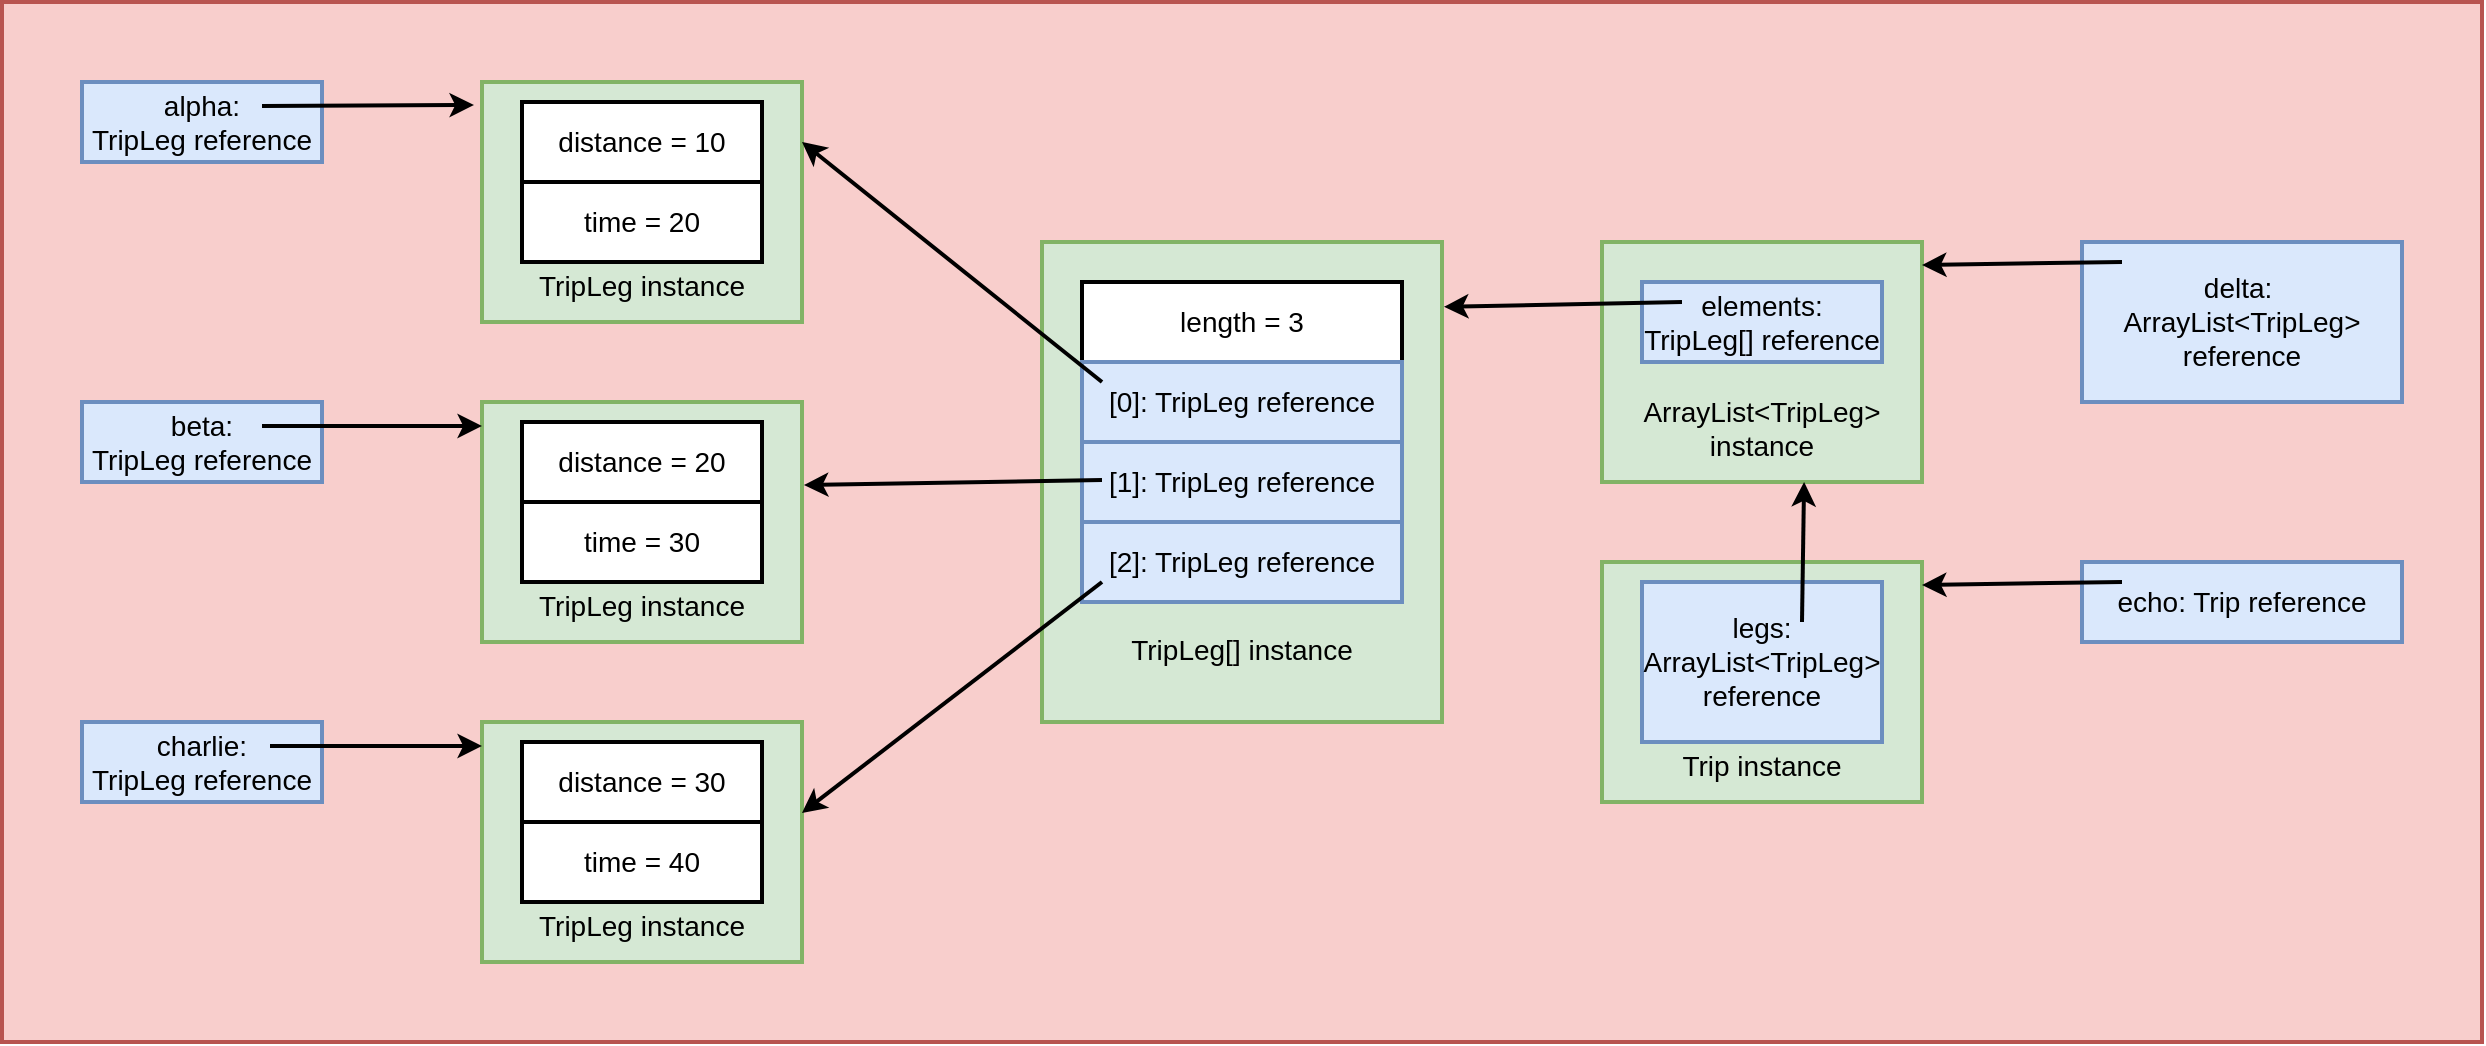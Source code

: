 <mxfile version="24.7.12">
  <diagram name="Page-1" id="0od3GfxegmCQJhTpboQH">
    <mxGraphModel dx="1224" dy="1776" grid="1" gridSize="10" guides="1" tooltips="1" connect="1" arrows="1" fold="1" page="1" pageScale="1" pageWidth="850" pageHeight="1100" math="0" shadow="0">
      <root>
        <mxCell id="0" />
        <mxCell id="1" parent="0" />
        <mxCell id="yMyZHrwERsMoM6R5akro-40" value="" style="rounded=0;whiteSpace=wrap;html=1;fillColor=#f8cecc;strokeColor=#b85450;fontSize=14;strokeWidth=2;" vertex="1" parent="1">
          <mxGeometry x="40" width="1240" height="520" as="geometry" />
        </mxCell>
        <mxCell id="yMyZHrwERsMoM6R5akro-1" value="alpha:&lt;div style=&quot;font-size: 14px;&quot;&gt;TripLeg reference&lt;/div&gt;" style="rounded=0;whiteSpace=wrap;html=1;fillColor=#dae8fc;strokeColor=#6c8ebf;fontSize=14;strokeWidth=2;" vertex="1" parent="1">
          <mxGeometry x="80" y="40" width="120" height="40" as="geometry" />
        </mxCell>
        <mxCell id="yMyZHrwERsMoM6R5akro-2" value="beta:&lt;div style=&quot;font-size: 14px;&quot;&gt;TripLeg reference&lt;/div&gt;" style="rounded=0;whiteSpace=wrap;html=1;fillColor=#dae8fc;strokeColor=#6c8ebf;fontSize=14;strokeWidth=2;" vertex="1" parent="1">
          <mxGeometry x="80" y="200" width="120" height="40" as="geometry" />
        </mxCell>
        <mxCell id="yMyZHrwERsMoM6R5akro-5" value="delta:&amp;nbsp;&lt;div&gt;ArrayList&amp;lt;TripLeg&amp;gt; reference&lt;/div&gt;" style="rounded=0;whiteSpace=wrap;html=1;fillColor=#dae8fc;strokeColor=#6c8ebf;fontSize=14;strokeWidth=2;" vertex="1" parent="1">
          <mxGeometry x="1080" y="120" width="160" height="80" as="geometry" />
        </mxCell>
        <mxCell id="yMyZHrwERsMoM6R5akro-6" value="&lt;div style=&quot;font-size: 14px;&quot;&gt;&lt;br style=&quot;font-size: 14px;&quot;&gt;&lt;/div&gt;&lt;div style=&quot;font-size: 14px;&quot;&gt;&lt;br style=&quot;font-size: 14px;&quot;&gt;&lt;/div&gt;&lt;div style=&quot;font-size: 14px;&quot;&gt;&lt;br style=&quot;font-size: 14px;&quot;&gt;&lt;/div&gt;&lt;div style=&quot;font-size: 14px;&quot;&gt;&lt;span style=&quot;background-color: initial; font-size: 14px;&quot;&gt;&lt;br style=&quot;font-size: 14px;&quot;&gt;&lt;/span&gt;&lt;/div&gt;&lt;div style=&quot;font-size: 14px;&quot;&gt;&lt;span style=&quot;background-color: initial; font-size: 14px;&quot;&gt;ArrayList&amp;lt;TripLeg&amp;gt; instance&lt;/span&gt;&lt;br style=&quot;font-size: 14px;&quot;&gt;&lt;/div&gt;" style="rounded=0;whiteSpace=wrap;html=1;fillColor=#d5e8d4;strokeColor=#82b366;fontSize=14;strokeWidth=2;" vertex="1" parent="1">
          <mxGeometry x="840" y="120" width="160" height="120" as="geometry" />
        </mxCell>
        <mxCell id="yMyZHrwERsMoM6R5akro-7" value="elements:&lt;div style=&quot;font-size: 14px;&quot;&gt;TripLeg[] reference&lt;/div&gt;" style="rounded=0;whiteSpace=wrap;html=1;fillColor=#dae8fc;strokeColor=#6c8ebf;fontSize=14;strokeWidth=2;" vertex="1" parent="1">
          <mxGeometry x="860" y="140" width="120" height="40" as="geometry" />
        </mxCell>
        <mxCell id="yMyZHrwERsMoM6R5akro-10" value="&lt;div style=&quot;font-size: 14px;&quot;&gt;&lt;br style=&quot;font-size: 14px;&quot;&gt;&lt;/div&gt;&lt;div style=&quot;font-size: 14px;&quot;&gt;&lt;br style=&quot;font-size: 14px;&quot;&gt;&lt;/div&gt;&lt;div style=&quot;font-size: 14px;&quot;&gt;&lt;br style=&quot;font-size: 14px;&quot;&gt;&lt;/div&gt;&lt;div style=&quot;font-size: 14px;&quot;&gt;&lt;br style=&quot;font-size: 14px;&quot;&gt;&lt;/div&gt;&lt;div style=&quot;font-size: 14px;&quot;&gt;&lt;br style=&quot;font-size: 14px;&quot;&gt;&lt;/div&gt;&lt;div style=&quot;font-size: 14px;&quot;&gt;&lt;br style=&quot;font-size: 14px;&quot;&gt;&lt;/div&gt;&lt;div style=&quot;font-size: 14px;&quot;&gt;&lt;br style=&quot;font-size: 14px;&quot;&gt;&lt;/div&gt;&lt;div style=&quot;font-size: 14px;&quot;&gt;&lt;br style=&quot;font-size: 14px;&quot;&gt;&lt;/div&gt;&lt;div style=&quot;font-size: 14px;&quot;&gt;&lt;br style=&quot;font-size: 14px;&quot;&gt;&lt;/div&gt;&lt;div style=&quot;font-size: 14px;&quot;&gt;&lt;br style=&quot;font-size: 14px;&quot;&gt;&lt;/div&gt;TripLeg[] instance" style="rounded=0;whiteSpace=wrap;html=1;fillColor=#d5e8d4;strokeColor=#82b366;fontSize=14;strokeWidth=2;" vertex="1" parent="1">
          <mxGeometry x="560" y="120" width="200" height="240" as="geometry" />
        </mxCell>
        <mxCell id="yMyZHrwERsMoM6R5akro-12" value="&lt;div style=&quot;font-size: 14px;&quot;&gt;&lt;br style=&quot;font-size: 14px;&quot;&gt;&lt;/div&gt;&lt;div style=&quot;font-size: 14px;&quot;&gt;&lt;br style=&quot;font-size: 14px;&quot;&gt;&lt;/div&gt;&lt;div style=&quot;font-size: 14px;&quot;&gt;&lt;br style=&quot;font-size: 14px;&quot;&gt;&lt;/div&gt;&lt;div style=&quot;font-size: 14px;&quot;&gt;&lt;br style=&quot;font-size: 14px;&quot;&gt;&lt;/div&gt;&lt;div style=&quot;font-size: 14px;&quot;&gt;&lt;br style=&quot;font-size: 14px;&quot;&gt;&lt;/div&gt;TripLeg instance" style="rounded=0;whiteSpace=wrap;html=1;fillColor=#d5e8d4;strokeColor=#82b366;fontSize=14;strokeWidth=2;" vertex="1" parent="1">
          <mxGeometry x="280" y="40" width="160" height="120" as="geometry" />
        </mxCell>
        <mxCell id="yMyZHrwERsMoM6R5akro-13" value="distance = 10" style="rounded=0;whiteSpace=wrap;html=1;fontSize=14;strokeWidth=2;" vertex="1" parent="1">
          <mxGeometry x="300" y="50" width="120" height="40" as="geometry" />
        </mxCell>
        <mxCell id="yMyZHrwERsMoM6R5akro-14" value="time = 20" style="rounded=0;whiteSpace=wrap;html=1;fontSize=14;strokeWidth=2;" vertex="1" parent="1">
          <mxGeometry x="300" y="90" width="120" height="40" as="geometry" />
        </mxCell>
        <mxCell id="yMyZHrwERsMoM6R5akro-15" value="&lt;div style=&quot;font-size: 14px;&quot;&gt;&lt;br style=&quot;font-size: 14px;&quot;&gt;&lt;/div&gt;&lt;div style=&quot;font-size: 14px;&quot;&gt;&lt;br style=&quot;font-size: 14px;&quot;&gt;&lt;/div&gt;&lt;div style=&quot;font-size: 14px;&quot;&gt;&lt;br style=&quot;font-size: 14px;&quot;&gt;&lt;/div&gt;&lt;div style=&quot;font-size: 14px;&quot;&gt;&lt;br style=&quot;font-size: 14px;&quot;&gt;&lt;/div&gt;&lt;div style=&quot;font-size: 14px;&quot;&gt;&lt;br style=&quot;font-size: 14px;&quot;&gt;&lt;/div&gt;TripLeg instance" style="rounded=0;whiteSpace=wrap;html=1;fillColor=#d5e8d4;strokeColor=#82b366;fontSize=14;strokeWidth=2;" vertex="1" parent="1">
          <mxGeometry x="280" y="200" width="160" height="120" as="geometry" />
        </mxCell>
        <mxCell id="yMyZHrwERsMoM6R5akro-16" value="distance = 20" style="rounded=0;whiteSpace=wrap;html=1;fontSize=14;strokeWidth=2;" vertex="1" parent="1">
          <mxGeometry x="300" y="210" width="120" height="40" as="geometry" />
        </mxCell>
        <mxCell id="yMyZHrwERsMoM6R5akro-17" value="time = 30" style="rounded=0;whiteSpace=wrap;html=1;fontSize=14;strokeWidth=2;" vertex="1" parent="1">
          <mxGeometry x="300" y="250" width="120" height="40" as="geometry" />
        </mxCell>
        <mxCell id="yMyZHrwERsMoM6R5akro-18" value="&lt;div style=&quot;font-size: 14px;&quot;&gt;&lt;br style=&quot;font-size: 14px;&quot;&gt;&lt;/div&gt;&lt;div style=&quot;font-size: 14px;&quot;&gt;&lt;br style=&quot;font-size: 14px;&quot;&gt;&lt;/div&gt;&lt;div style=&quot;font-size: 14px;&quot;&gt;&lt;br style=&quot;font-size: 14px;&quot;&gt;&lt;/div&gt;&lt;div style=&quot;font-size: 14px;&quot;&gt;&lt;br style=&quot;font-size: 14px;&quot;&gt;&lt;/div&gt;&lt;div style=&quot;font-size: 14px;&quot;&gt;&lt;br style=&quot;font-size: 14px;&quot;&gt;&lt;/div&gt;TripLeg instance" style="rounded=0;whiteSpace=wrap;html=1;fillColor=#d5e8d4;strokeColor=#82b366;fontSize=14;strokeWidth=2;" vertex="1" parent="1">
          <mxGeometry x="280" y="360" width="160" height="120" as="geometry" />
        </mxCell>
        <mxCell id="yMyZHrwERsMoM6R5akro-19" value="distance = 30" style="rounded=0;whiteSpace=wrap;html=1;fontSize=14;strokeWidth=2;" vertex="1" parent="1">
          <mxGeometry x="300" y="370" width="120" height="40" as="geometry" />
        </mxCell>
        <mxCell id="yMyZHrwERsMoM6R5akro-20" value="time = 40" style="rounded=0;whiteSpace=wrap;html=1;fontSize=14;strokeWidth=2;" vertex="1" parent="1">
          <mxGeometry x="300" y="410" width="120" height="40" as="geometry" />
        </mxCell>
        <mxCell id="yMyZHrwERsMoM6R5akro-21" value="" style="endArrow=classic;html=1;rounded=0;entryX=-0.025;entryY=0.096;entryDx=0;entryDy=0;entryPerimeter=0;fontSize=14;strokeWidth=2;" edge="1" parent="1" target="yMyZHrwERsMoM6R5akro-12">
          <mxGeometry width="50" height="50" relative="1" as="geometry">
            <mxPoint x="170" y="52" as="sourcePoint" />
            <mxPoint x="220" as="targetPoint" />
          </mxGeometry>
        </mxCell>
        <mxCell id="yMyZHrwERsMoM6R5akro-22" value="" style="endArrow=classic;html=1;rounded=0;entryX=-0.025;entryY=0.096;entryDx=0;entryDy=0;entryPerimeter=0;fontSize=14;strokeWidth=2;" edge="1" parent="1">
          <mxGeometry width="50" height="50" relative="1" as="geometry">
            <mxPoint x="170" y="212" as="sourcePoint" />
            <mxPoint x="280" y="212" as="targetPoint" />
          </mxGeometry>
        </mxCell>
        <mxCell id="yMyZHrwERsMoM6R5akro-25" value="length = 3" style="rounded=0;whiteSpace=wrap;html=1;fontSize=14;strokeWidth=2;" vertex="1" parent="1">
          <mxGeometry x="580" y="140" width="160" height="40" as="geometry" />
        </mxCell>
        <mxCell id="yMyZHrwERsMoM6R5akro-26" value="[0]: TripLeg reference" style="rounded=0;whiteSpace=wrap;html=1;fillColor=#dae8fc;strokeColor=#6c8ebf;fontSize=14;strokeWidth=2;" vertex="1" parent="1">
          <mxGeometry x="580" y="180" width="160" height="40" as="geometry" />
        </mxCell>
        <mxCell id="yMyZHrwERsMoM6R5akro-27" value="[2]: TripLeg reference" style="rounded=0;whiteSpace=wrap;html=1;fillColor=#dae8fc;strokeColor=#6c8ebf;fontSize=14;strokeWidth=2;" vertex="1" parent="1">
          <mxGeometry x="580" y="260" width="160" height="40" as="geometry" />
        </mxCell>
        <mxCell id="yMyZHrwERsMoM6R5akro-28" value="[1]: TripLeg reference" style="rounded=0;whiteSpace=wrap;html=1;fillColor=#dae8fc;strokeColor=#6c8ebf;fontSize=14;strokeWidth=2;" vertex="1" parent="1">
          <mxGeometry x="580" y="220" width="160" height="40" as="geometry" />
        </mxCell>
        <mxCell id="yMyZHrwERsMoM6R5akro-29" value="" style="endArrow=classic;html=1;rounded=0;entryX=1;entryY=0.096;entryDx=0;entryDy=0;entryPerimeter=0;fontSize=14;strokeWidth=2;" edge="1" parent="1" target="yMyZHrwERsMoM6R5akro-6">
          <mxGeometry width="50" height="50" relative="1" as="geometry">
            <mxPoint x="1100" y="130" as="sourcePoint" />
            <mxPoint x="1150" y="80" as="targetPoint" />
          </mxGeometry>
        </mxCell>
        <mxCell id="yMyZHrwERsMoM6R5akro-30" value="" style="endArrow=classic;html=1;rounded=0;entryX=1.005;entryY=0.135;entryDx=0;entryDy=0;entryPerimeter=0;fontSize=14;strokeWidth=2;" edge="1" parent="1" target="yMyZHrwERsMoM6R5akro-10">
          <mxGeometry width="50" height="50" relative="1" as="geometry">
            <mxPoint x="880" y="150" as="sourcePoint" />
            <mxPoint x="780" y="152" as="targetPoint" />
          </mxGeometry>
        </mxCell>
        <mxCell id="yMyZHrwERsMoM6R5akro-31" value="" style="endArrow=classic;html=1;rounded=0;entryX=1;entryY=0.25;entryDx=0;entryDy=0;fontSize=14;strokeWidth=2;" edge="1" parent="1" target="yMyZHrwERsMoM6R5akro-12">
          <mxGeometry width="50" height="50" relative="1" as="geometry">
            <mxPoint x="590" y="190" as="sourcePoint" />
            <mxPoint x="500" y="201" as="targetPoint" />
          </mxGeometry>
        </mxCell>
        <mxCell id="yMyZHrwERsMoM6R5akro-32" value="" style="endArrow=classic;html=1;rounded=0;entryX=1.006;entryY=0.346;entryDx=0;entryDy=0;entryPerimeter=0;fontSize=14;strokeWidth=2;" edge="1" parent="1" target="yMyZHrwERsMoM6R5akro-15">
          <mxGeometry width="50" height="50" relative="1" as="geometry">
            <mxPoint x="590" y="239" as="sourcePoint" />
            <mxPoint x="490" y="241" as="targetPoint" />
          </mxGeometry>
        </mxCell>
        <mxCell id="yMyZHrwERsMoM6R5akro-33" value="" style="endArrow=classic;html=1;rounded=0;entryX=1;entryY=0.379;entryDx=0;entryDy=0;entryPerimeter=0;fontSize=14;strokeWidth=2;" edge="1" parent="1" target="yMyZHrwERsMoM6R5akro-18">
          <mxGeometry width="50" height="50" relative="1" as="geometry">
            <mxPoint x="590" y="290" as="sourcePoint" />
            <mxPoint x="500" y="281" as="targetPoint" />
          </mxGeometry>
        </mxCell>
        <mxCell id="yMyZHrwERsMoM6R5akro-35" value="echo: Trip reference" style="rounded=0;whiteSpace=wrap;html=1;fillColor=#dae8fc;strokeColor=#6c8ebf;fontSize=14;strokeWidth=2;" vertex="1" parent="1">
          <mxGeometry x="1080" y="280" width="160" height="40" as="geometry" />
        </mxCell>
        <mxCell id="yMyZHrwERsMoM6R5akro-36" value="&lt;div style=&quot;font-size: 14px;&quot;&gt;&lt;br style=&quot;font-size: 14px;&quot;&gt;&lt;/div&gt;&lt;div style=&quot;font-size: 14px;&quot;&gt;&lt;br style=&quot;font-size: 14px;&quot;&gt;&lt;/div&gt;&lt;div style=&quot;font-size: 14px;&quot;&gt;&lt;br style=&quot;font-size: 14px;&quot;&gt;&lt;/div&gt;&lt;div style=&quot;font-size: 14px;&quot;&gt;&lt;br&gt;&lt;/div&gt;&lt;div style=&quot;font-size: 14px;&quot;&gt;&lt;br&gt;&lt;/div&gt;&lt;div style=&quot;font-size: 14px;&quot;&gt;Trip instance&lt;/div&gt;" style="rounded=0;whiteSpace=wrap;html=1;fillColor=#d5e8d4;strokeColor=#82b366;fontSize=14;strokeWidth=2;" vertex="1" parent="1">
          <mxGeometry x="840" y="280" width="160" height="120" as="geometry" />
        </mxCell>
        <mxCell id="yMyZHrwERsMoM6R5akro-37" value="legs: ArrayList&amp;lt;TripLeg&amp;gt; reference" style="rounded=0;whiteSpace=wrap;html=1;fillColor=#dae8fc;strokeColor=#6c8ebf;fontSize=14;strokeWidth=2;" vertex="1" parent="1">
          <mxGeometry x="860" y="290" width="120" height="80" as="geometry" />
        </mxCell>
        <mxCell id="yMyZHrwERsMoM6R5akro-38" value="" style="endArrow=classic;html=1;rounded=0;entryX=1;entryY=0.096;entryDx=0;entryDy=0;entryPerimeter=0;fontSize=14;strokeWidth=2;" edge="1" parent="1" target="yMyZHrwERsMoM6R5akro-36">
          <mxGeometry width="50" height="50" relative="1" as="geometry">
            <mxPoint x="1100" y="290" as="sourcePoint" />
            <mxPoint x="1150" y="240" as="targetPoint" />
          </mxGeometry>
        </mxCell>
        <mxCell id="yMyZHrwERsMoM6R5akro-39" value="" style="endArrow=classic;html=1;rounded=0;entryX=0.694;entryY=1.025;entryDx=0;entryDy=0;entryPerimeter=0;fontSize=14;strokeWidth=2;" edge="1" parent="1">
          <mxGeometry width="50" height="50" relative="1" as="geometry">
            <mxPoint x="940" y="310" as="sourcePoint" />
            <mxPoint x="941.04" y="240" as="targetPoint" />
          </mxGeometry>
        </mxCell>
        <mxCell id="yMyZHrwERsMoM6R5akro-42" value="charlie:&lt;div style=&quot;font-size: 14px;&quot;&gt;TripLeg reference&lt;/div&gt;" style="rounded=0;whiteSpace=wrap;html=1;fillColor=#dae8fc;strokeColor=#6c8ebf;fontSize=14;strokeWidth=2;" vertex="1" parent="1">
          <mxGeometry x="80" y="360" width="120" height="40" as="geometry" />
        </mxCell>
        <mxCell id="yMyZHrwERsMoM6R5akro-23" value="" style="endArrow=classic;html=1;rounded=0;entryX=-0.025;entryY=0.096;entryDx=0;entryDy=0;entryPerimeter=0;fontSize=14;strokeWidth=2;" edge="1" parent="1">
          <mxGeometry width="50" height="50" relative="1" as="geometry">
            <mxPoint x="174" y="372" as="sourcePoint" />
            <mxPoint x="280" y="372" as="targetPoint" />
          </mxGeometry>
        </mxCell>
      </root>
    </mxGraphModel>
  </diagram>
</mxfile>
